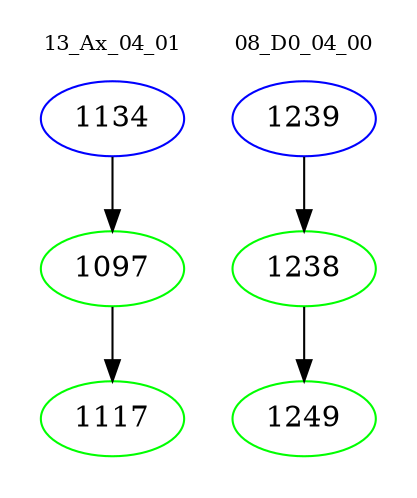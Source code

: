 digraph{
subgraph cluster_0 {
color = white
label = "13_Ax_04_01";
fontsize=10;
T0_1134 [label="1134", color="blue"]
T0_1134 -> T0_1097 [color="black"]
T0_1097 [label="1097", color="green"]
T0_1097 -> T0_1117 [color="black"]
T0_1117 [label="1117", color="green"]
}
subgraph cluster_1 {
color = white
label = "08_D0_04_00";
fontsize=10;
T1_1239 [label="1239", color="blue"]
T1_1239 -> T1_1238 [color="black"]
T1_1238 [label="1238", color="green"]
T1_1238 -> T1_1249 [color="black"]
T1_1249 [label="1249", color="green"]
}
}
